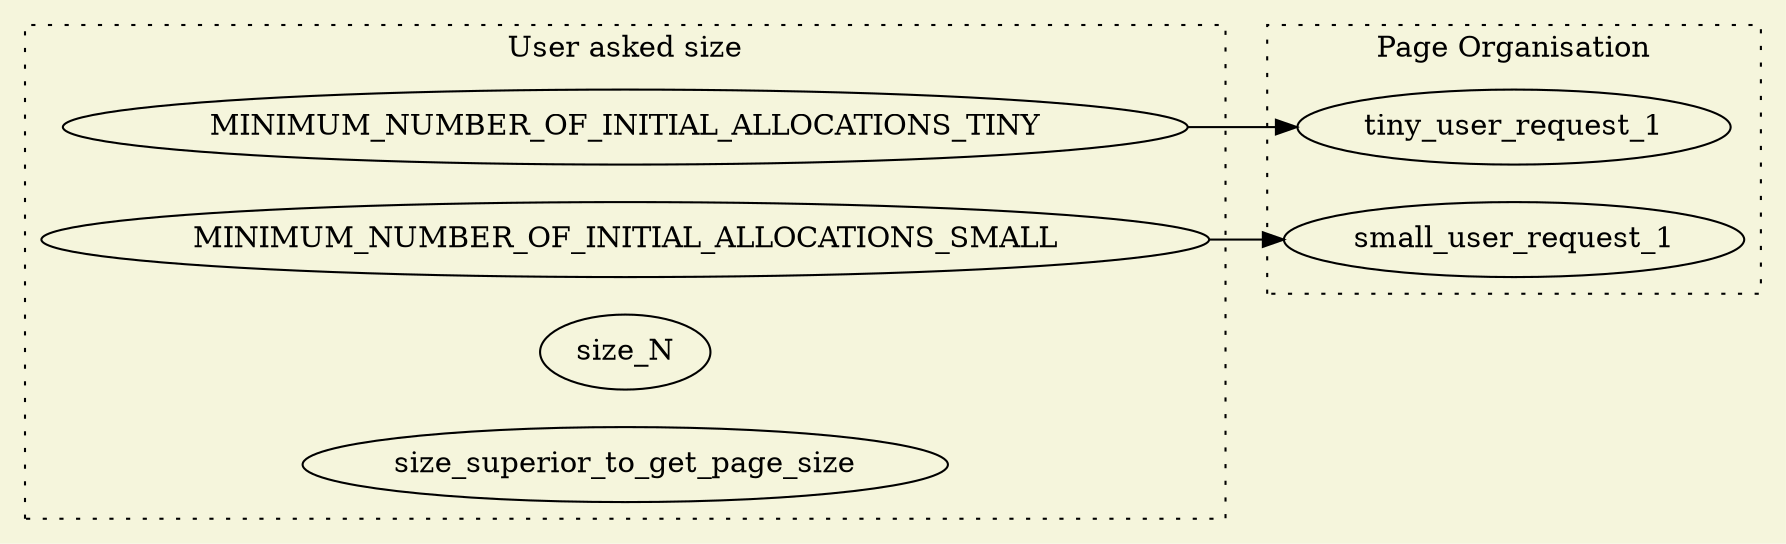 digraph malloc_data_structure {

    graph [bgcolor="#f5f5dc"]
    direction="vertical"
    rankdir=LR;

    subgraph cluster_page{
	    style="dotted"
        label="Page Organisation"
        tiny_user_request_1;
        small_user_request_1;
    }

    subgraph cluster_page_size{
		rank=same
    	constraint=true
	    style="dotted"
        label="User asked size"
        MINIMUM_NUMBER_OF_INITIAL_ALLOCATIONS_TINY 
        MINIMUM_NUMBER_OF_INITIAL_ALLOCATIONS_SMALL 
        size_N 
        size_superior_to_get_page_size
    }

    MINIMUM_NUMBER_OF_INITIAL_ALLOCATIONS_TINY -> tiny_user_request_1;
    MINIMUM_NUMBER_OF_INITIAL_ALLOCATIONS_SMALL -> small_user_request_1;
}
